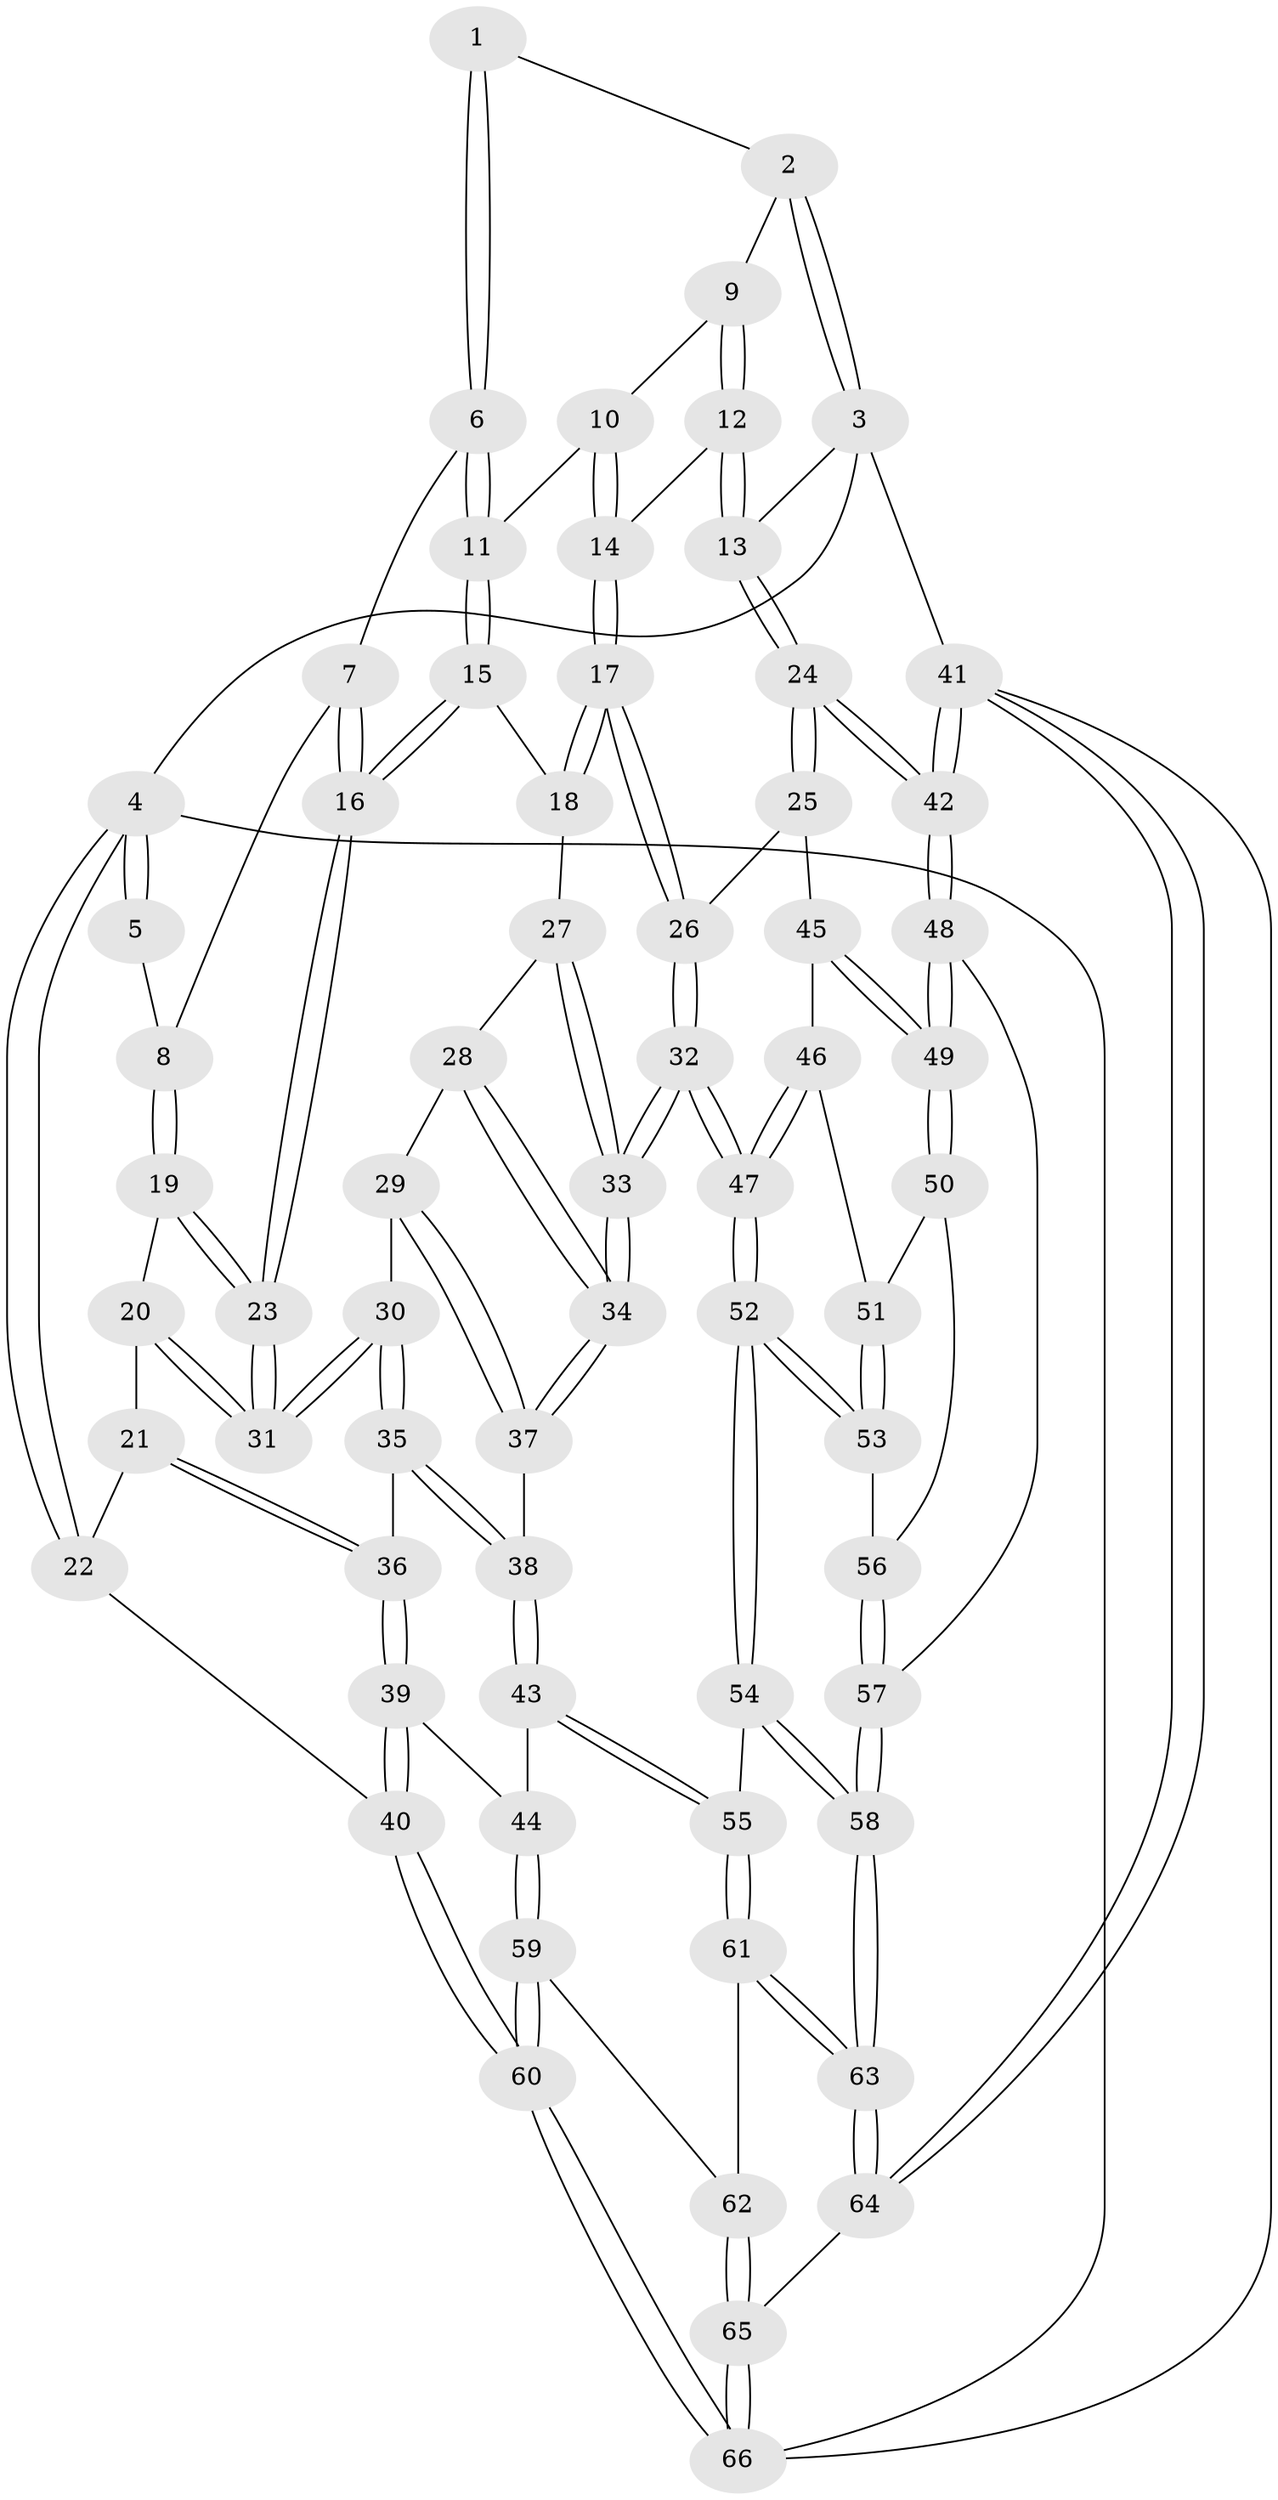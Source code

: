 // Generated by graph-tools (version 1.1) at 2025/01/03/09/25 05:01:37]
// undirected, 66 vertices, 162 edges
graph export_dot {
graph [start="1"]
  node [color=gray90,style=filled];
  1 [pos="+0.24229886738685116+0"];
  2 [pos="+0.4550231639989477+0"];
  3 [pos="+1+0"];
  4 [pos="+0+0"];
  5 [pos="+0.0846946692047612+0"];
  6 [pos="+0.22739983852545312+0.18464594328699077"];
  7 [pos="+0.1529897680958225+0.2017609065705347"];
  8 [pos="+0.09505805180396329+0.20144814960703689"];
  9 [pos="+0.4595189361616832+0"];
  10 [pos="+0.3977588988828085+0.12046622217782907"];
  11 [pos="+0.3295198843673142+0.21025778982557075"];
  12 [pos="+0.6492344048984797+0.22774843889711618"];
  13 [pos="+1+0.08411150348659488"];
  14 [pos="+0.5803362603699699+0.32692982987619457"];
  15 [pos="+0.35790101769330873+0.32353293127381466"];
  16 [pos="+0.2715928394470998+0.41546054975070124"];
  17 [pos="+0.5642775199904778+0.36368579965526715"];
  18 [pos="+0.5440426391254481+0.36597503260882136"];
  19 [pos="+0.07721531029307588+0.21672701450870605"];
  20 [pos="+0+0.31118264805613366"];
  21 [pos="+0+0.3305734334576469"];
  22 [pos="+0+0.3370915318183968"];
  23 [pos="+0.26836726520431+0.42060114694676826"];
  24 [pos="+1+0.4108675094893601"];
  25 [pos="+0.7456036440781133+0.5247841934185763"];
  26 [pos="+0.5654690232747889+0.36551044927460863"];
  27 [pos="+0.4495254332838128+0.47814672999300856"];
  28 [pos="+0.3886252289761028+0.5025815520034058"];
  29 [pos="+0.30225551611490065+0.49257759070965357"];
  30 [pos="+0.25522791072312856+0.47137855613334445"];
  31 [pos="+0.2541907849753599+0.44882678464435954"];
  32 [pos="+0.5036088120148933+0.6552026041578735"];
  33 [pos="+0.49101742241432206+0.6458408470831777"];
  34 [pos="+0.4668626367999163+0.6345710155181723"];
  35 [pos="+0.2236037832740675+0.525765541587915"];
  36 [pos="+0.15088620101164374+0.5734384831739323"];
  37 [pos="+0.39496701677620655+0.6208012045826442"];
  38 [pos="+0.30270933827791763+0.6565463007355705"];
  39 [pos="+0.08710277227185208+0.6816840398803017"];
  40 [pos="+0+0.7948220027831252"];
  41 [pos="+1+1"];
  42 [pos="+1+0.8479147888754758"];
  43 [pos="+0.28714897666881967+0.7682596366159747"];
  44 [pos="+0.22313972637872848+0.7577342366185909"];
  45 [pos="+0.7423423939146419+0.5329477228380868"];
  46 [pos="+0.7021607780078132+0.5798574926429652"];
  47 [pos="+0.505511358500344+0.6580289361752507"];
  48 [pos="+0.8775423393493125+0.8041711511246554"];
  49 [pos="+0.8725087704373353+0.8002782511356719"];
  50 [pos="+0.7197035852689285+0.7547457395532178"];
  51 [pos="+0.7018243291891868+0.6144803789597859"];
  52 [pos="+0.4979624404183985+0.7614378806887672"];
  53 [pos="+0.615686996642173+0.7674679031950723"];
  54 [pos="+0.4952526282603754+0.7658516248616998"];
  55 [pos="+0.37796479205837075+0.8531788132501961"];
  56 [pos="+0.6707752814913472+0.7811984023794128"];
  57 [pos="+0.6941166065711479+0.9370247879263816"];
  58 [pos="+0.6712000954562034+0.9768266971612221"];
  59 [pos="+0.12983086961321075+0.9065370039018663"];
  60 [pos="+0+0.9905916819071461"];
  61 [pos="+0.3773496898741996+0.8567731681678487"];
  62 [pos="+0.3367924279323376+0.9468681489382703"];
  63 [pos="+0.6637978171033129+1"];
  64 [pos="+0.6944298835854198+1"];
  65 [pos="+0.3326749021418202+1"];
  66 [pos="+0+1"];
  1 -- 2;
  1 -- 6;
  1 -- 6;
  2 -- 3;
  2 -- 3;
  2 -- 9;
  3 -- 4;
  3 -- 13;
  3 -- 41;
  4 -- 5;
  4 -- 5;
  4 -- 22;
  4 -- 22;
  4 -- 66;
  5 -- 8;
  6 -- 7;
  6 -- 11;
  6 -- 11;
  7 -- 8;
  7 -- 16;
  7 -- 16;
  8 -- 19;
  8 -- 19;
  9 -- 10;
  9 -- 12;
  9 -- 12;
  10 -- 11;
  10 -- 14;
  10 -- 14;
  11 -- 15;
  11 -- 15;
  12 -- 13;
  12 -- 13;
  12 -- 14;
  13 -- 24;
  13 -- 24;
  14 -- 17;
  14 -- 17;
  15 -- 16;
  15 -- 16;
  15 -- 18;
  16 -- 23;
  16 -- 23;
  17 -- 18;
  17 -- 18;
  17 -- 26;
  17 -- 26;
  18 -- 27;
  19 -- 20;
  19 -- 23;
  19 -- 23;
  20 -- 21;
  20 -- 31;
  20 -- 31;
  21 -- 22;
  21 -- 36;
  21 -- 36;
  22 -- 40;
  23 -- 31;
  23 -- 31;
  24 -- 25;
  24 -- 25;
  24 -- 42;
  24 -- 42;
  25 -- 26;
  25 -- 45;
  26 -- 32;
  26 -- 32;
  27 -- 28;
  27 -- 33;
  27 -- 33;
  28 -- 29;
  28 -- 34;
  28 -- 34;
  29 -- 30;
  29 -- 37;
  29 -- 37;
  30 -- 31;
  30 -- 31;
  30 -- 35;
  30 -- 35;
  32 -- 33;
  32 -- 33;
  32 -- 47;
  32 -- 47;
  33 -- 34;
  33 -- 34;
  34 -- 37;
  34 -- 37;
  35 -- 36;
  35 -- 38;
  35 -- 38;
  36 -- 39;
  36 -- 39;
  37 -- 38;
  38 -- 43;
  38 -- 43;
  39 -- 40;
  39 -- 40;
  39 -- 44;
  40 -- 60;
  40 -- 60;
  41 -- 42;
  41 -- 42;
  41 -- 64;
  41 -- 64;
  41 -- 66;
  42 -- 48;
  42 -- 48;
  43 -- 44;
  43 -- 55;
  43 -- 55;
  44 -- 59;
  44 -- 59;
  45 -- 46;
  45 -- 49;
  45 -- 49;
  46 -- 47;
  46 -- 47;
  46 -- 51;
  47 -- 52;
  47 -- 52;
  48 -- 49;
  48 -- 49;
  48 -- 57;
  49 -- 50;
  49 -- 50;
  50 -- 51;
  50 -- 56;
  51 -- 53;
  51 -- 53;
  52 -- 53;
  52 -- 53;
  52 -- 54;
  52 -- 54;
  53 -- 56;
  54 -- 55;
  54 -- 58;
  54 -- 58;
  55 -- 61;
  55 -- 61;
  56 -- 57;
  56 -- 57;
  57 -- 58;
  57 -- 58;
  58 -- 63;
  58 -- 63;
  59 -- 60;
  59 -- 60;
  59 -- 62;
  60 -- 66;
  60 -- 66;
  61 -- 62;
  61 -- 63;
  61 -- 63;
  62 -- 65;
  62 -- 65;
  63 -- 64;
  63 -- 64;
  64 -- 65;
  65 -- 66;
  65 -- 66;
}
